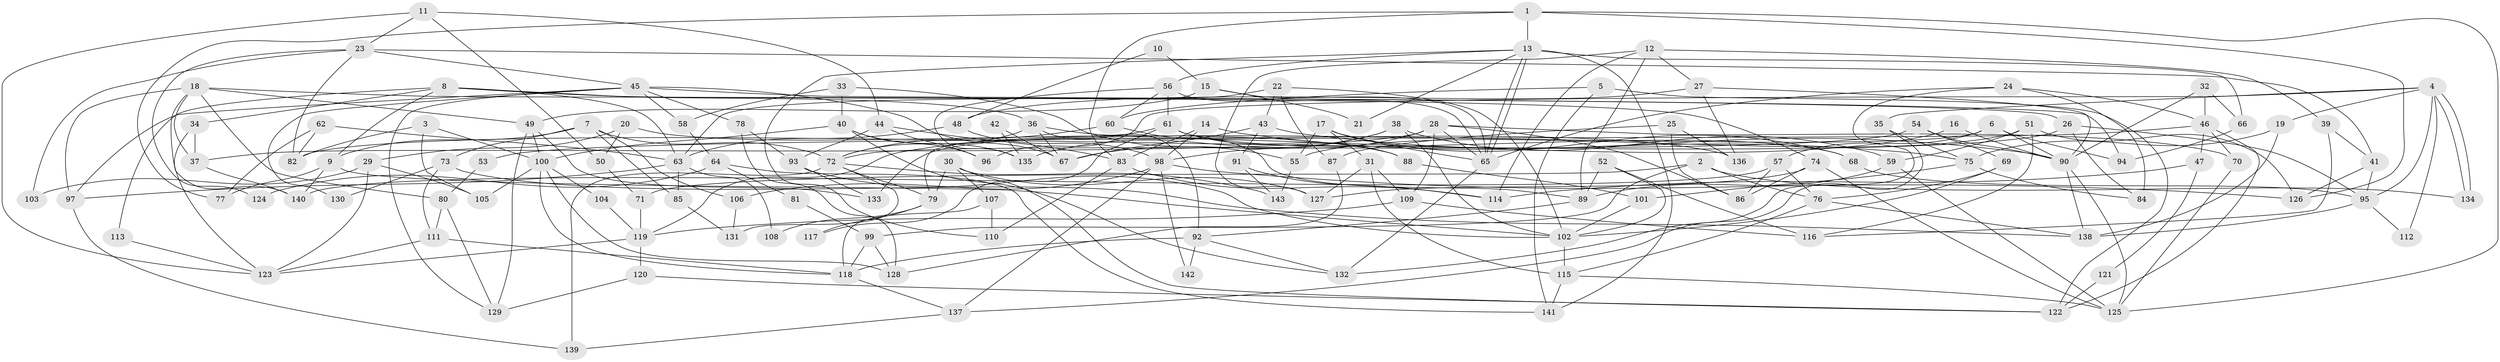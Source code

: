 // coarse degree distribution, {16: 0.013888888888888888, 9: 0.05555555555555555, 6: 0.1111111111111111, 10: 0.05555555555555555, 8: 0.041666666666666664, 3: 0.16666666666666666, 11: 0.041666666666666664, 7: 0.05555555555555555, 4: 0.2222222222222222, 2: 0.1527777777777778, 12: 0.013888888888888888, 5: 0.05555555555555555, 13: 0.013888888888888888}
// Generated by graph-tools (version 1.1) at 2025/50/03/04/25 22:50:58]
// undirected, 143 vertices, 286 edges
graph export_dot {
  node [color=gray90,style=filled];
  1;
  2;
  3;
  4;
  5;
  6;
  7;
  8;
  9;
  10;
  11;
  12;
  13;
  14;
  15;
  16;
  17;
  18;
  19;
  20;
  21;
  22;
  23;
  24;
  25;
  26;
  27;
  28;
  29;
  30;
  31;
  32;
  33;
  34;
  35;
  36;
  37;
  38;
  39;
  40;
  41;
  42;
  43;
  44;
  45;
  46;
  47;
  48;
  49;
  50;
  51;
  52;
  53;
  54;
  55;
  56;
  57;
  58;
  59;
  60;
  61;
  62;
  63;
  64;
  65;
  66;
  67;
  68;
  69;
  70;
  71;
  72;
  73;
  74;
  75;
  76;
  77;
  78;
  79;
  80;
  81;
  82;
  83;
  84;
  85;
  86;
  87;
  88;
  89;
  90;
  91;
  92;
  93;
  94;
  95;
  96;
  97;
  98;
  99;
  100;
  101;
  102;
  103;
  104;
  105;
  106;
  107;
  108;
  109;
  110;
  111;
  112;
  113;
  114;
  115;
  116;
  117;
  118;
  119;
  120;
  121;
  122;
  123;
  124;
  125;
  126;
  127;
  128;
  129;
  130;
  131;
  132;
  133;
  134;
  135;
  136;
  137;
  138;
  139;
  140;
  141;
  142;
  143;
  1 -- 125;
  1 -- 77;
  1 -- 13;
  1 -- 83;
  1 -- 126;
  2 -- 76;
  2 -- 99;
  2 -- 71;
  2 -- 134;
  3 -- 82;
  3 -- 100;
  3 -- 105;
  4 -- 35;
  4 -- 134;
  4 -- 134;
  4 -- 19;
  4 -- 95;
  4 -- 96;
  4 -- 112;
  5 -- 141;
  5 -- 60;
  5 -- 122;
  6 -- 57;
  6 -- 90;
  6 -- 94;
  6 -- 133;
  7 -- 72;
  7 -- 106;
  7 -- 9;
  7 -- 73;
  7 -- 85;
  8 -- 9;
  8 -- 36;
  8 -- 34;
  8 -- 63;
  8 -- 74;
  8 -- 113;
  9 -- 140;
  9 -- 77;
  9 -- 102;
  10 -- 48;
  10 -- 15;
  11 -- 123;
  11 -- 23;
  11 -- 44;
  11 -- 50;
  12 -- 127;
  12 -- 114;
  12 -- 27;
  12 -- 39;
  12 -- 89;
  13 -- 65;
  13 -- 65;
  13 -- 21;
  13 -- 56;
  13 -- 66;
  13 -- 110;
  13 -- 141;
  14 -- 83;
  14 -- 98;
  14 -- 75;
  15 -- 65;
  15 -- 49;
  15 -- 21;
  16 -- 119;
  16 -- 90;
  17 -- 31;
  17 -- 65;
  17 -- 55;
  17 -- 68;
  18 -- 80;
  18 -- 37;
  18 -- 26;
  18 -- 49;
  18 -- 97;
  18 -- 140;
  19 -- 138;
  19 -- 75;
  20 -- 50;
  20 -- 88;
  20 -- 29;
  22 -- 63;
  22 -- 102;
  22 -- 43;
  22 -- 87;
  23 -- 45;
  23 -- 41;
  23 -- 82;
  23 -- 103;
  23 -- 124;
  24 -- 65;
  24 -- 84;
  24 -- 46;
  24 -- 132;
  25 -- 136;
  25 -- 86;
  25 -- 87;
  26 -- 95;
  26 -- 82;
  26 -- 84;
  27 -- 90;
  27 -- 48;
  27 -- 136;
  28 -- 70;
  28 -- 65;
  28 -- 37;
  28 -- 86;
  28 -- 98;
  28 -- 109;
  29 -- 123;
  29 -- 103;
  29 -- 105;
  30 -- 122;
  30 -- 79;
  30 -- 107;
  30 -- 127;
  31 -- 115;
  31 -- 109;
  31 -- 127;
  32 -- 90;
  32 -- 66;
  32 -- 46;
  33 -- 40;
  33 -- 55;
  33 -- 58;
  34 -- 37;
  34 -- 123;
  35 -- 75;
  35 -- 137;
  36 -- 72;
  36 -- 92;
  36 -- 67;
  36 -- 136;
  37 -- 140;
  38 -- 59;
  38 -- 67;
  38 -- 102;
  38 -- 135;
  39 -- 116;
  39 -- 41;
  40 -- 132;
  40 -- 100;
  40 -- 96;
  40 -- 135;
  41 -- 126;
  41 -- 95;
  42 -- 135;
  42 -- 67;
  43 -- 67;
  43 -- 90;
  43 -- 91;
  44 -- 96;
  44 -- 83;
  44 -- 93;
  45 -- 78;
  45 -- 97;
  45 -- 58;
  45 -- 67;
  45 -- 94;
  45 -- 129;
  45 -- 130;
  46 -- 47;
  46 -- 53;
  46 -- 70;
  46 -- 122;
  47 -- 114;
  47 -- 121;
  48 -- 98;
  48 -- 63;
  49 -- 133;
  49 -- 100;
  49 -- 129;
  50 -- 71;
  51 -- 126;
  51 -- 59;
  51 -- 55;
  51 -- 116;
  52 -- 102;
  52 -- 89;
  52 -- 116;
  53 -- 80;
  54 -- 90;
  54 -- 69;
  54 -- 72;
  55 -- 143;
  56 -- 135;
  56 -- 60;
  56 -- 61;
  56 -- 65;
  57 -- 86;
  57 -- 76;
  57 -- 140;
  58 -- 64;
  59 -- 125;
  59 -- 89;
  60 -- 89;
  60 -- 72;
  61 -- 68;
  61 -- 79;
  61 -- 88;
  61 -- 117;
  62 -- 63;
  62 -- 82;
  62 -- 77;
  63 -- 85;
  63 -- 97;
  63 -- 108;
  64 -- 141;
  64 -- 81;
  64 -- 124;
  65 -- 132;
  66 -- 94;
  68 -- 95;
  69 -- 76;
  69 -- 102;
  70 -- 125;
  71 -- 119;
  72 -- 79;
  72 -- 131;
  72 -- 139;
  72 -- 143;
  73 -- 111;
  73 -- 130;
  73 -- 138;
  74 -- 127;
  74 -- 86;
  74 -- 125;
  75 -- 84;
  75 -- 101;
  76 -- 115;
  76 -- 138;
  78 -- 128;
  78 -- 93;
  79 -- 108;
  79 -- 117;
  80 -- 129;
  80 -- 111;
  81 -- 99;
  83 -- 110;
  83 -- 114;
  85 -- 131;
  87 -- 128;
  88 -- 101;
  89 -- 92;
  90 -- 138;
  90 -- 125;
  91 -- 143;
  91 -- 114;
  92 -- 118;
  92 -- 132;
  92 -- 142;
  93 -- 102;
  93 -- 133;
  95 -- 112;
  95 -- 138;
  97 -- 139;
  98 -- 137;
  98 -- 106;
  98 -- 126;
  98 -- 142;
  99 -- 128;
  99 -- 118;
  100 -- 105;
  100 -- 104;
  100 -- 118;
  100 -- 128;
  101 -- 102;
  102 -- 115;
  104 -- 119;
  106 -- 131;
  107 -- 110;
  107 -- 118;
  109 -- 116;
  109 -- 119;
  111 -- 118;
  111 -- 123;
  113 -- 123;
  115 -- 125;
  115 -- 141;
  118 -- 137;
  119 -- 120;
  119 -- 123;
  120 -- 122;
  120 -- 129;
  121 -- 122;
  137 -- 139;
}
